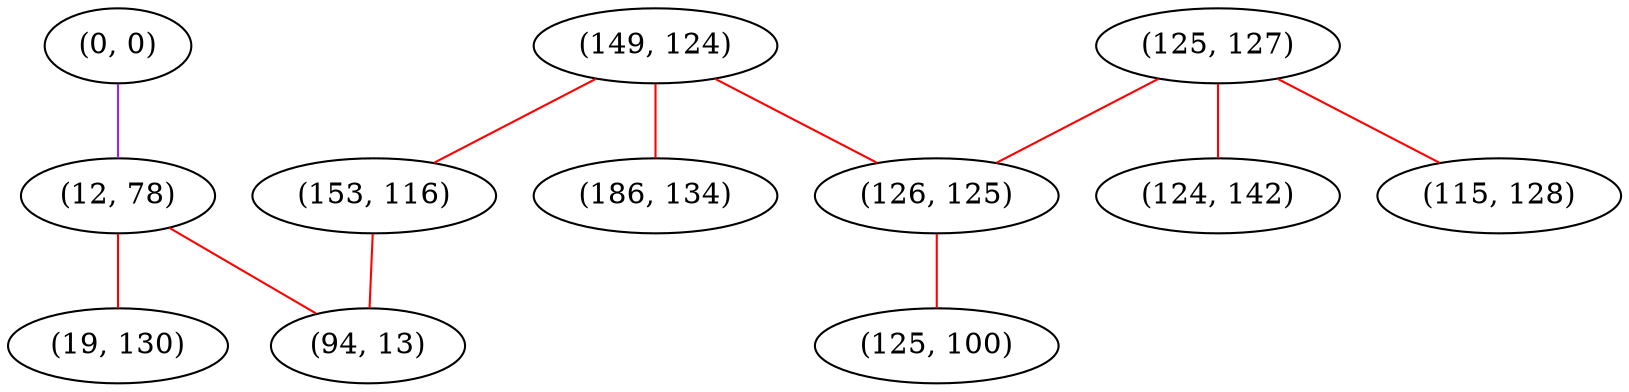 graph "" {
"(0, 0)";
"(12, 78)";
"(149, 124)";
"(125, 127)";
"(126, 125)";
"(19, 130)";
"(124, 142)";
"(153, 116)";
"(115, 128)";
"(125, 100)";
"(186, 134)";
"(94, 13)";
"(0, 0)" -- "(12, 78)"  [color=purple, key=0, weight=4];
"(12, 78)" -- "(19, 130)"  [color=red, key=0, weight=1];
"(12, 78)" -- "(94, 13)"  [color=red, key=0, weight=1];
"(149, 124)" -- "(186, 134)"  [color=red, key=0, weight=1];
"(149, 124)" -- "(126, 125)"  [color=red, key=0, weight=1];
"(149, 124)" -- "(153, 116)"  [color=red, key=0, weight=1];
"(125, 127)" -- "(115, 128)"  [color=red, key=0, weight=1];
"(125, 127)" -- "(124, 142)"  [color=red, key=0, weight=1];
"(125, 127)" -- "(126, 125)"  [color=red, key=0, weight=1];
"(126, 125)" -- "(125, 100)"  [color=red, key=0, weight=1];
"(153, 116)" -- "(94, 13)"  [color=red, key=0, weight=1];
}
